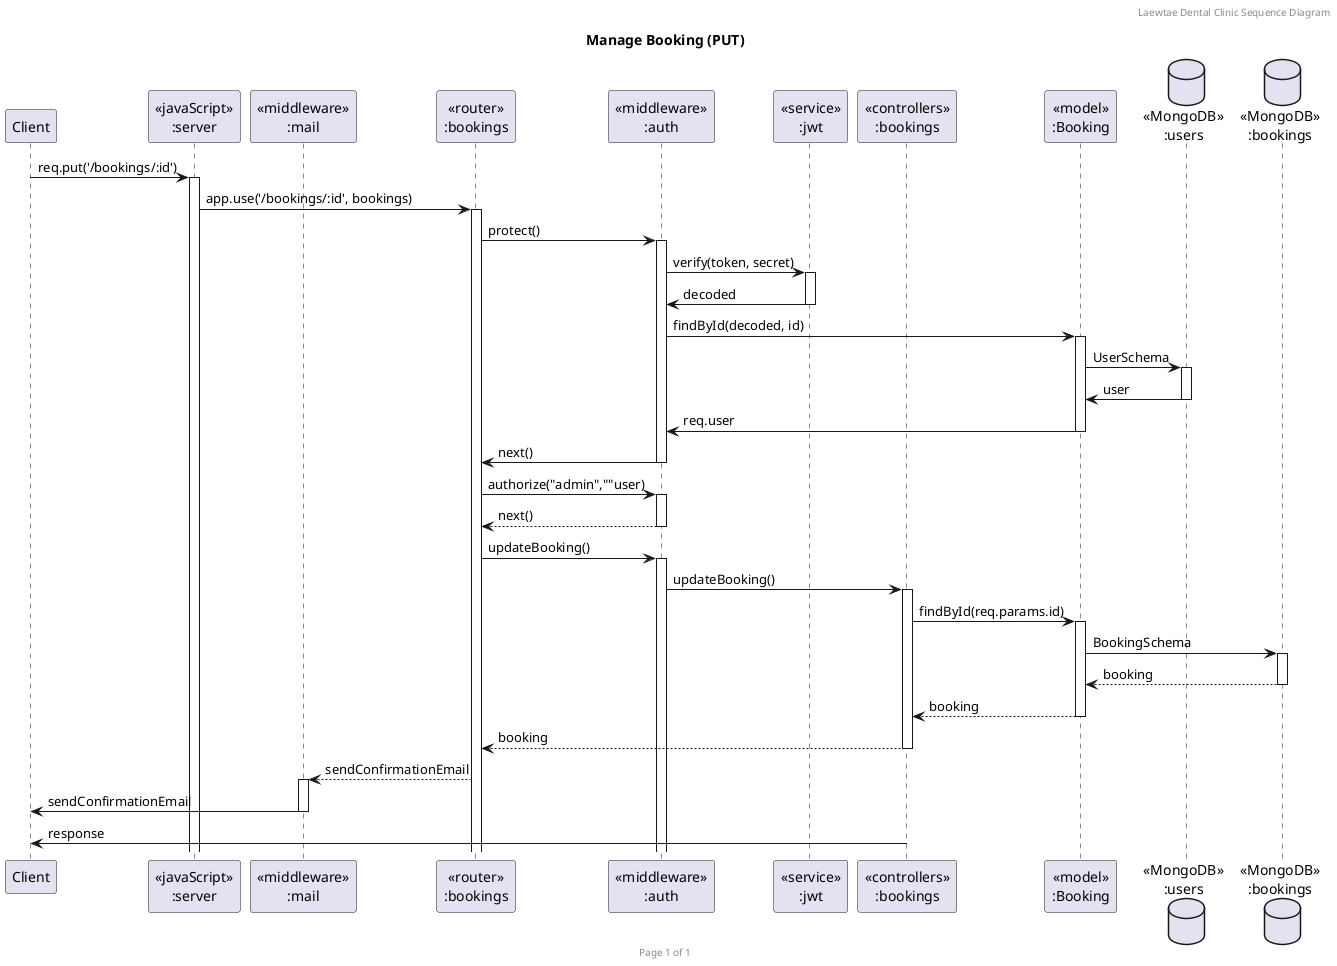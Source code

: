 @startuml Manage Booking (PUT)

header Laewtae Dental Clinic Sequence Diagram
footer Page %page% of %lastpage%
title "Manage Booking (PUT)"

participant "Client" as client
participant "<<javaScript>>\n:server" as server
participant "<<middleware>>\n:mail" as mail
participant "<<router>>\n:bookings" as routerBookings
participant "<<middleware>>\n:auth" as auth
participant "<<service>>\n:jwt" as jwt
participant "<<controllers>>\n:bookings" as controllersBookings
participant "<<model>>\n:Booking" as modelBooking
database "<<MongoDB>>\n:users" as UsersDatabase
database "<<MongoDB>>\n:bookings" as BookingsDatabase

client->server ++:req.put('/bookings/:id')
server->routerBookings ++:app.use('/bookings/:id', bookings)
routerBookings -> auth ++:protect()
auth -> jwt ++:verify(token, secret)
auth <- jwt --:decoded
auth -> modelBooking ++:findById(decoded, id)
modelBooking -> UsersDatabase ++:UserSchema
modelBooking <- UsersDatabase --:user
auth <- modelBooking --:req.user
routerBookings <- auth --:next()

routerBookings -> auth ++:authorize("admin",""user)
routerBookings <-- auth --:next()

routerBookings -> auth ++:updateBooking()
auth -> controllersBookings ++:updateBooking()
controllersBookings->modelBooking ++:findById(req.params.id)
modelBooking ->BookingsDatabase ++: BookingSchema
BookingsDatabase --> modelBooking --: booking
controllersBookings <-- modelBooking --:booking
routerBookings <-- controllersBookings --:booking
mail <-- routerBookings ++:sendConfirmationEmail
client <- mail --:sendConfirmationEmail
controllersBookings->client --:response

@enduml